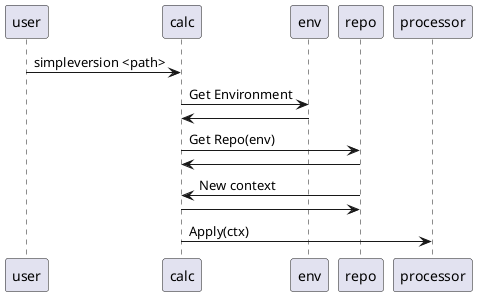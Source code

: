 @startuml
user -> calc : simpleversion <path>
calc -> env : Get Environment
env -> calc : 
calc -> repo : Get Repo(env)
repo -> calc
repo -> calc : New context
calc -> repo
calc -> processor : Apply(ctx)


@enduml